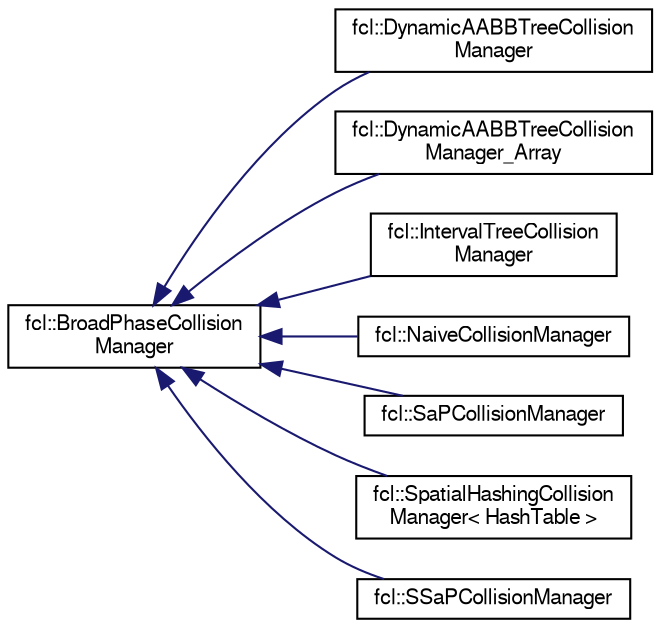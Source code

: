 digraph "Graphical Class Hierarchy"
{
  edge [fontname="FreeSans",fontsize="10",labelfontname="FreeSans",labelfontsize="10"];
  node [fontname="FreeSans",fontsize="10",shape=record];
  rankdir="LR";
  Node1 [label="fcl::BroadPhaseCollision\lManager",height=0.2,width=0.4,color="black", fillcolor="white", style="filled",URL="$a00006.html",tooltip="Base class for broad phase collision. It helps to accelerate the collision/distance between N objects..."];
  Node1 -> Node2 [dir="back",color="midnightblue",fontsize="10",style="solid",fontname="FreeSans"];
  Node2 [label="fcl::DynamicAABBTreeCollision\lManager",height=0.2,width=0.4,color="black", fillcolor="white", style="filled",URL="$a00047.html"];
  Node1 -> Node3 [dir="back",color="midnightblue",fontsize="10",style="solid",fontname="FreeSans"];
  Node3 [label="fcl::DynamicAABBTreeCollision\lManager_Array",height=0.2,width=0.4,color="black", fillcolor="white", style="filled",URL="$a00048.html"];
  Node1 -> Node4 [dir="back",color="midnightblue",fontsize="10",style="solid",fontname="FreeSans"];
  Node4 [label="fcl::IntervalTreeCollision\lManager",height=0.2,width=0.4,color="black", fillcolor="white", style="filled",URL="$a00076.html",tooltip="Collision manager based on interval tree. "];
  Node1 -> Node5 [dir="back",color="midnightblue",fontsize="10",style="solid",fontname="FreeSans"];
  Node5 [label="fcl::NaiveCollisionManager",height=0.2,width=0.4,color="black", fillcolor="white", style="filled",URL="$a00125.html",tooltip="Brute force N-body collision manager. "];
  Node1 -> Node6 [dir="back",color="midnightblue",fontsize="10",style="solid",fontname="FreeSans"];
  Node6 [label="fcl::SaPCollisionManager",height=0.2,width=0.4,color="black", fillcolor="white", style="filled",URL="$a00166.html",tooltip="Rigorous SAP collision manager. "];
  Node1 -> Node7 [dir="back",color="midnightblue",fontsize="10",style="solid",fontname="FreeSans"];
  Node7 [label="fcl::SpatialHashingCollision\lManager\< HashTable \>",height=0.2,width=0.4,color="black", fillcolor="white", style="filled",URL="$a00199.html",tooltip="spatial hashing collision mananger "];
  Node1 -> Node8 [dir="back",color="midnightblue",fontsize="10",style="solid",fontname="FreeSans"];
  Node8 [label="fcl::SSaPCollisionManager",height=0.2,width=0.4,color="black", fillcolor="white", style="filled",URL="$a00202.html",tooltip="Simple SAP collision manager. "];
}
